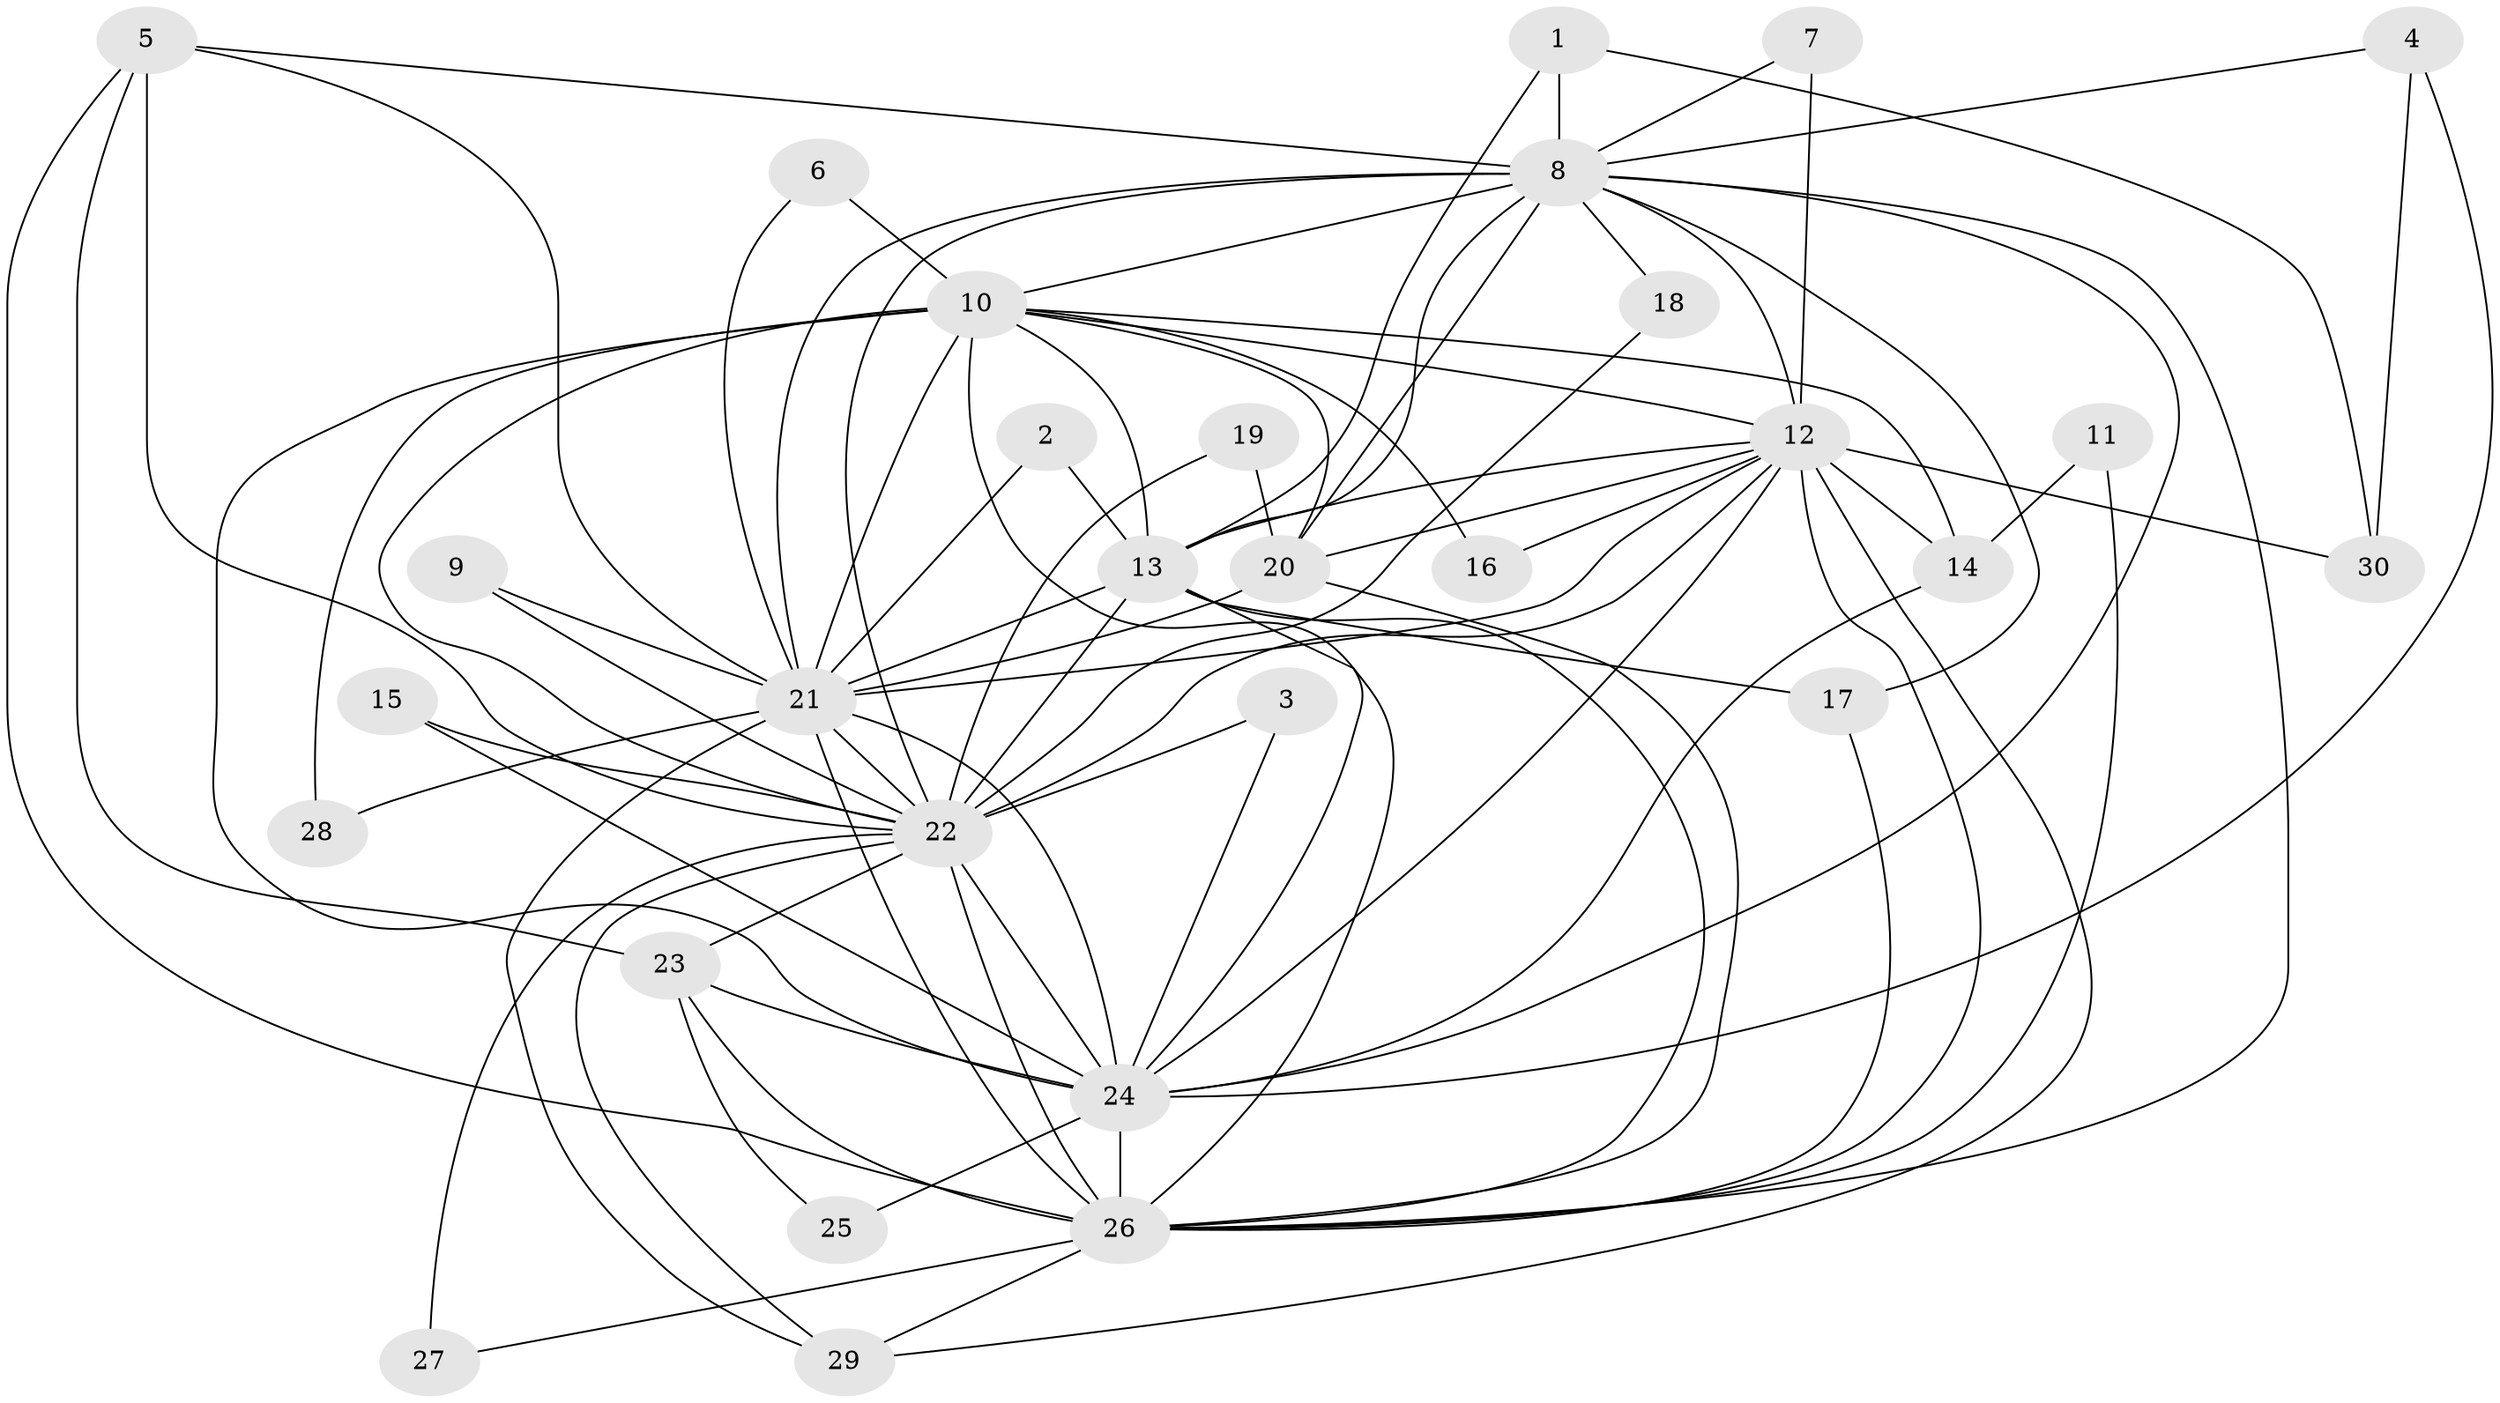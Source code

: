 // original degree distribution, {17: 0.03389830508474576, 16: 0.05084745762711865, 18: 0.03389830508474576, 20: 0.01694915254237288, 13: 0.01694915254237288, 12: 0.01694915254237288, 5: 0.03389830508474576, 3: 0.15254237288135594, 4: 0.0847457627118644, 2: 0.559322033898305}
// Generated by graph-tools (version 1.1) at 2025/49/03/09/25 03:49:37]
// undirected, 30 vertices, 84 edges
graph export_dot {
graph [start="1"]
  node [color=gray90,style=filled];
  1;
  2;
  3;
  4;
  5;
  6;
  7;
  8;
  9;
  10;
  11;
  12;
  13;
  14;
  15;
  16;
  17;
  18;
  19;
  20;
  21;
  22;
  23;
  24;
  25;
  26;
  27;
  28;
  29;
  30;
  1 -- 8 [weight=1.0];
  1 -- 13 [weight=1.0];
  1 -- 30 [weight=1.0];
  2 -- 13 [weight=1.0];
  2 -- 21 [weight=1.0];
  3 -- 22 [weight=1.0];
  3 -- 24 [weight=1.0];
  4 -- 8 [weight=1.0];
  4 -- 24 [weight=1.0];
  4 -- 30 [weight=1.0];
  5 -- 8 [weight=1.0];
  5 -- 21 [weight=1.0];
  5 -- 22 [weight=1.0];
  5 -- 23 [weight=1.0];
  5 -- 26 [weight=1.0];
  6 -- 10 [weight=1.0];
  6 -- 21 [weight=1.0];
  7 -- 8 [weight=1.0];
  7 -- 12 [weight=1.0];
  8 -- 10 [weight=1.0];
  8 -- 12 [weight=1.0];
  8 -- 13 [weight=1.0];
  8 -- 17 [weight=1.0];
  8 -- 18 [weight=1.0];
  8 -- 20 [weight=2.0];
  8 -- 21 [weight=2.0];
  8 -- 22 [weight=3.0];
  8 -- 24 [weight=2.0];
  8 -- 26 [weight=2.0];
  9 -- 21 [weight=1.0];
  9 -- 22 [weight=2.0];
  10 -- 12 [weight=1.0];
  10 -- 13 [weight=2.0];
  10 -- 14 [weight=1.0];
  10 -- 16 [weight=1.0];
  10 -- 20 [weight=1.0];
  10 -- 21 [weight=1.0];
  10 -- 22 [weight=2.0];
  10 -- 24 [weight=2.0];
  10 -- 26 [weight=1.0];
  10 -- 28 [weight=1.0];
  11 -- 14 [weight=1.0];
  11 -- 26 [weight=1.0];
  12 -- 13 [weight=1.0];
  12 -- 14 [weight=1.0];
  12 -- 16 [weight=1.0];
  12 -- 20 [weight=1.0];
  12 -- 21 [weight=1.0];
  12 -- 22 [weight=2.0];
  12 -- 24 [weight=3.0];
  12 -- 26 [weight=1.0];
  12 -- 29 [weight=1.0];
  12 -- 30 [weight=1.0];
  13 -- 17 [weight=1.0];
  13 -- 21 [weight=1.0];
  13 -- 22 [weight=2.0];
  13 -- 24 [weight=2.0];
  13 -- 26 [weight=1.0];
  14 -- 24 [weight=1.0];
  15 -- 22 [weight=1.0];
  15 -- 24 [weight=1.0];
  17 -- 26 [weight=1.0];
  18 -- 22 [weight=1.0];
  19 -- 20 [weight=1.0];
  19 -- 22 [weight=1.0];
  20 -- 21 [weight=1.0];
  20 -- 26 [weight=1.0];
  21 -- 22 [weight=3.0];
  21 -- 24 [weight=3.0];
  21 -- 26 [weight=1.0];
  21 -- 28 [weight=1.0];
  21 -- 29 [weight=1.0];
  22 -- 23 [weight=1.0];
  22 -- 24 [weight=4.0];
  22 -- 26 [weight=2.0];
  22 -- 27 [weight=2.0];
  22 -- 29 [weight=1.0];
  23 -- 24 [weight=1.0];
  23 -- 25 [weight=1.0];
  23 -- 26 [weight=1.0];
  24 -- 25 [weight=1.0];
  24 -- 26 [weight=2.0];
  26 -- 27 [weight=1.0];
  26 -- 29 [weight=1.0];
}
